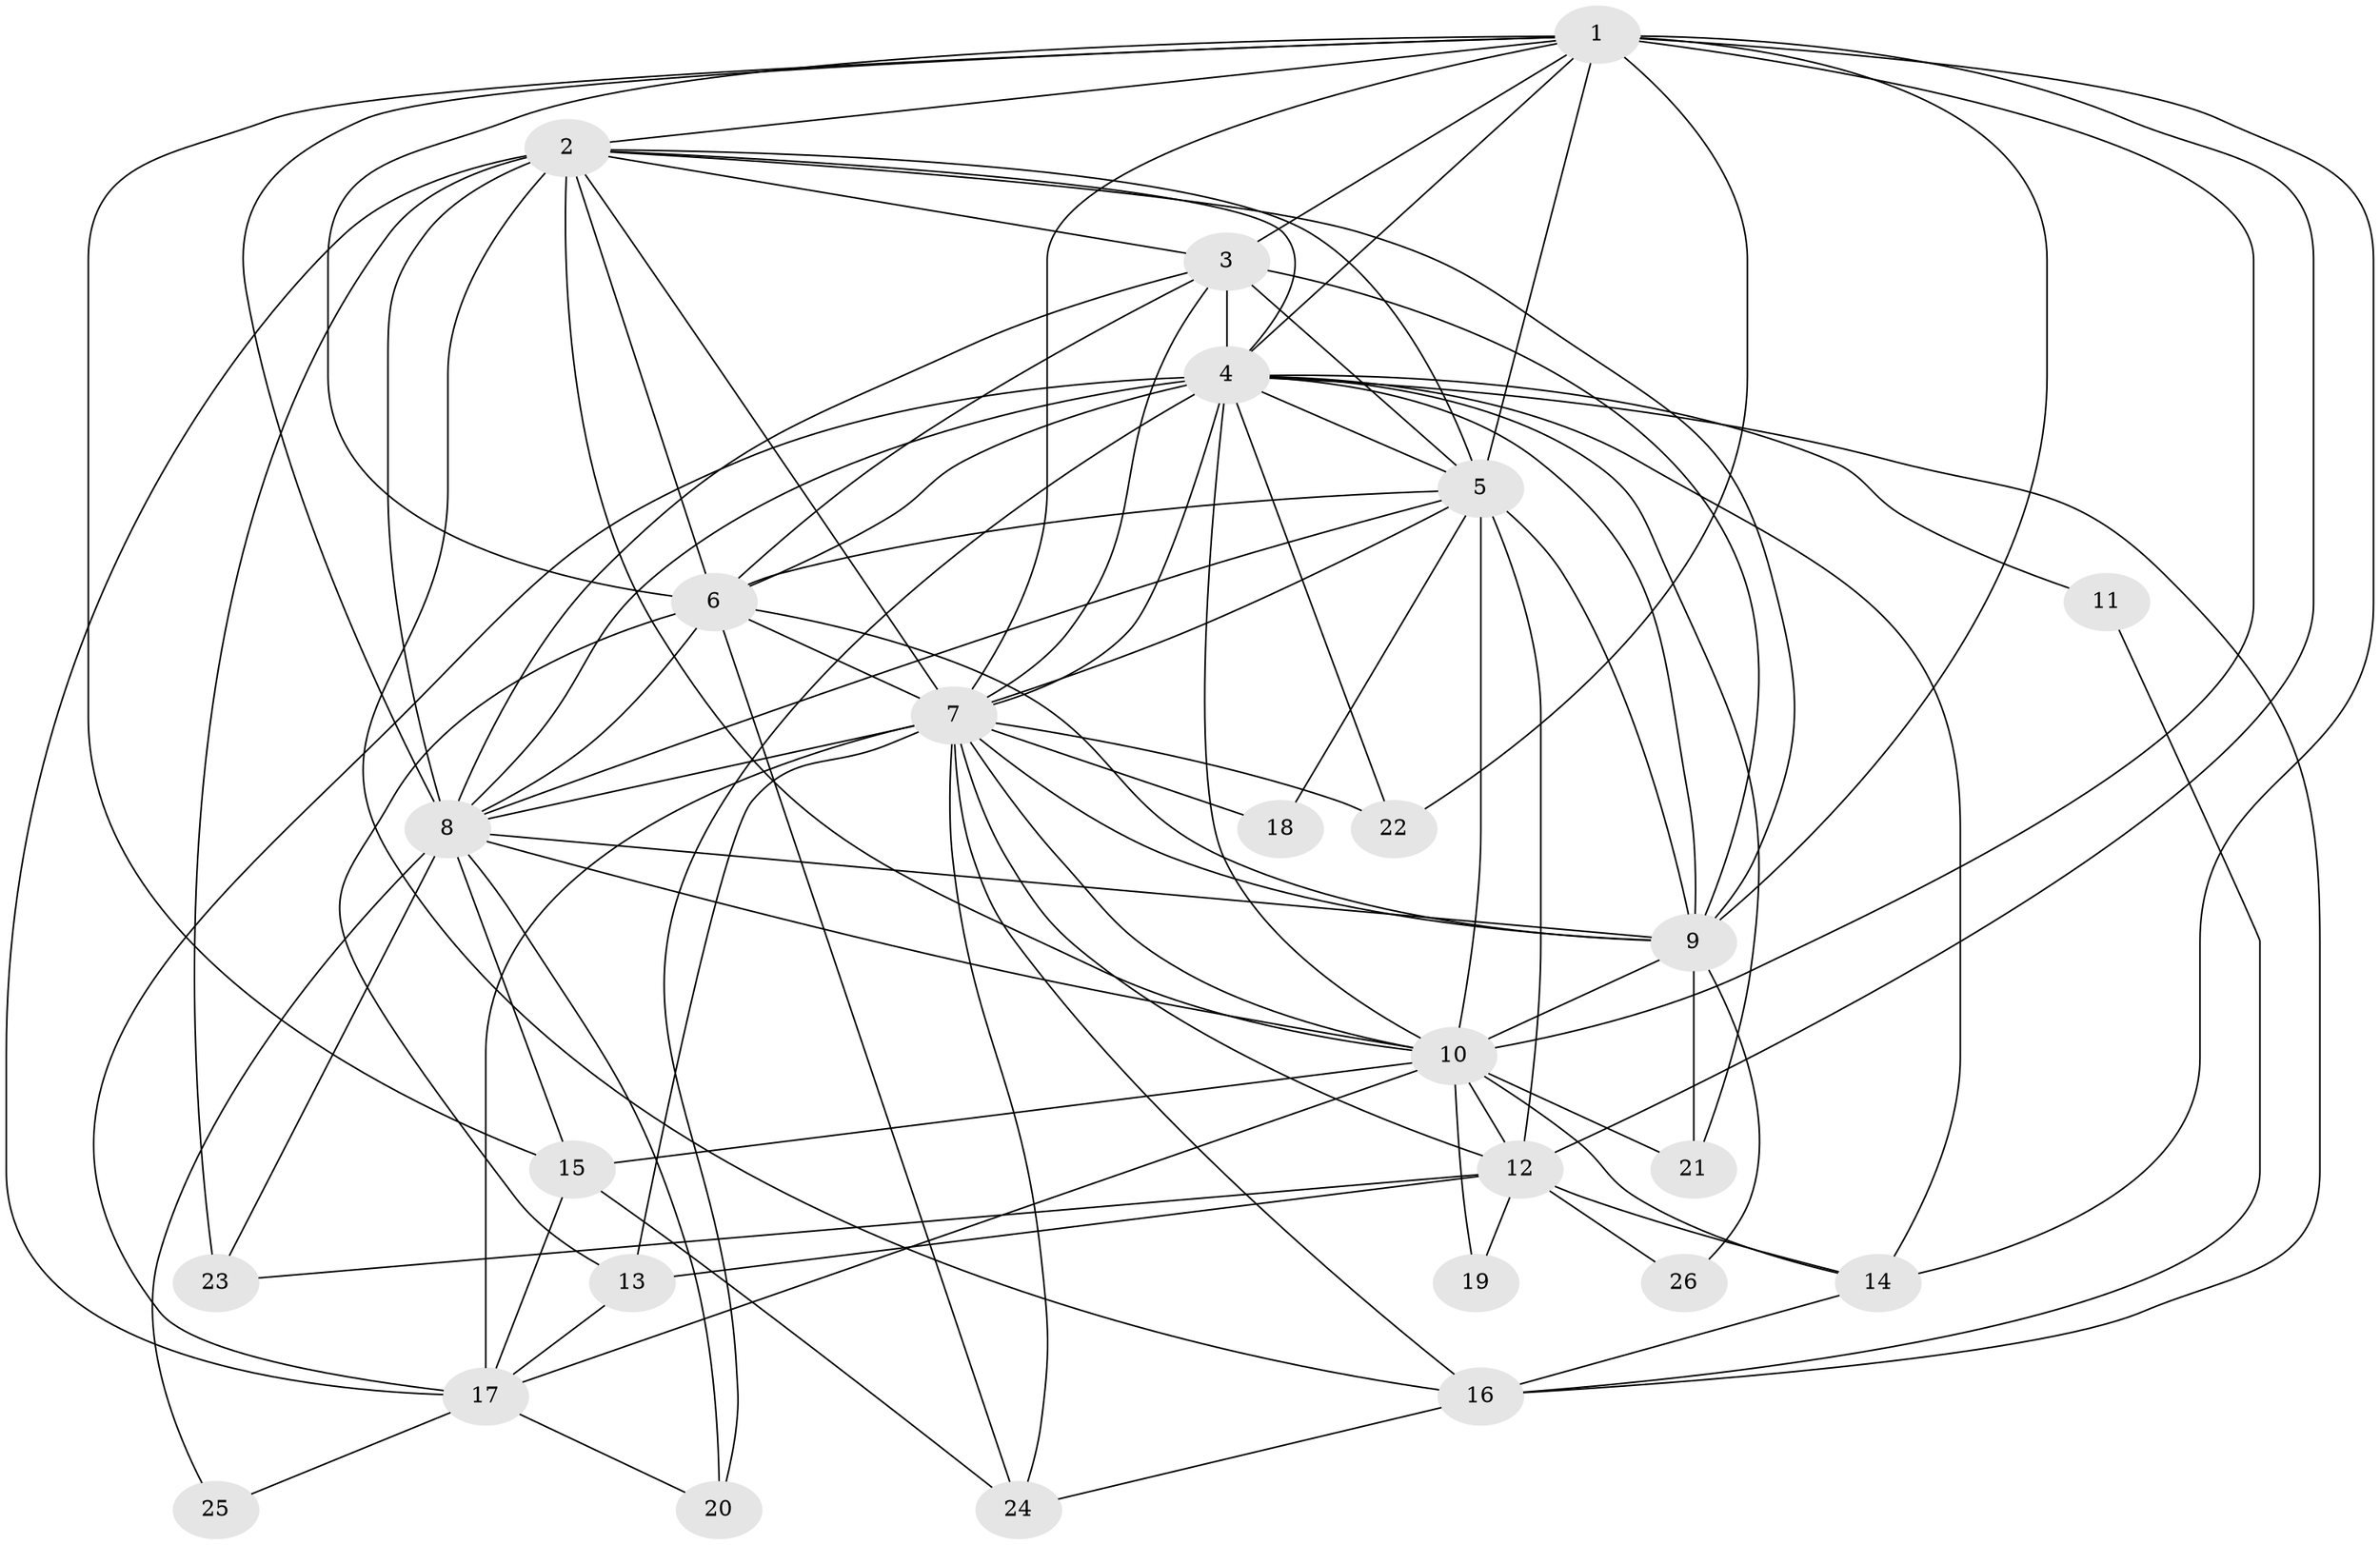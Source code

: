 // original degree distribution, {20: 0.011627906976744186, 19: 0.023255813953488372, 21: 0.011627906976744186, 16: 0.011627906976744186, 26: 0.011627906976744186, 15: 0.023255813953488372, 33: 0.011627906976744186, 17: 0.011627906976744186, 2: 0.5930232558139535, 4: 0.05813953488372093, 3: 0.1744186046511628, 6: 0.011627906976744186, 5: 0.046511627906976744}
// Generated by graph-tools (version 1.1) at 2025/49/03/04/25 22:49:35]
// undirected, 26 vertices, 93 edges
graph export_dot {
  node [color=gray90,style=filled];
  1;
  2;
  3;
  4;
  5;
  6;
  7;
  8;
  9;
  10;
  11;
  12;
  13;
  14;
  15;
  16;
  17;
  18;
  19;
  20;
  21;
  22;
  23;
  24;
  25;
  26;
  1 -- 2 [weight=1.0];
  1 -- 3 [weight=1.0];
  1 -- 4 [weight=2.0];
  1 -- 5 [weight=3.0];
  1 -- 6 [weight=1.0];
  1 -- 7 [weight=1.0];
  1 -- 8 [weight=1.0];
  1 -- 9 [weight=2.0];
  1 -- 10 [weight=2.0];
  1 -- 12 [weight=1.0];
  1 -- 14 [weight=1.0];
  1 -- 15 [weight=3.0];
  1 -- 22 [weight=1.0];
  2 -- 3 [weight=1.0];
  2 -- 4 [weight=2.0];
  2 -- 5 [weight=2.0];
  2 -- 6 [weight=1.0];
  2 -- 7 [weight=1.0];
  2 -- 8 [weight=1.0];
  2 -- 9 [weight=2.0];
  2 -- 10 [weight=3.0];
  2 -- 16 [weight=1.0];
  2 -- 17 [weight=1.0];
  2 -- 23 [weight=3.0];
  3 -- 4 [weight=10.0];
  3 -- 5 [weight=3.0];
  3 -- 6 [weight=1.0];
  3 -- 7 [weight=2.0];
  3 -- 8 [weight=2.0];
  3 -- 9 [weight=1.0];
  4 -- 5 [weight=2.0];
  4 -- 6 [weight=1.0];
  4 -- 7 [weight=3.0];
  4 -- 8 [weight=2.0];
  4 -- 9 [weight=2.0];
  4 -- 10 [weight=2.0];
  4 -- 11 [weight=1.0];
  4 -- 14 [weight=2.0];
  4 -- 16 [weight=1.0];
  4 -- 17 [weight=3.0];
  4 -- 20 [weight=1.0];
  4 -- 21 [weight=1.0];
  4 -- 22 [weight=2.0];
  5 -- 6 [weight=2.0];
  5 -- 7 [weight=2.0];
  5 -- 8 [weight=2.0];
  5 -- 9 [weight=2.0];
  5 -- 10 [weight=14.0];
  5 -- 12 [weight=6.0];
  5 -- 18 [weight=2.0];
  6 -- 7 [weight=2.0];
  6 -- 8 [weight=1.0];
  6 -- 9 [weight=1.0];
  6 -- 13 [weight=2.0];
  6 -- 24 [weight=3.0];
  7 -- 8 [weight=2.0];
  7 -- 9 [weight=1.0];
  7 -- 10 [weight=1.0];
  7 -- 12 [weight=2.0];
  7 -- 13 [weight=1.0];
  7 -- 16 [weight=1.0];
  7 -- 17 [weight=9.0];
  7 -- 18 [weight=1.0];
  7 -- 22 [weight=1.0];
  7 -- 24 [weight=1.0];
  8 -- 9 [weight=1.0];
  8 -- 10 [weight=1.0];
  8 -- 15 [weight=1.0];
  8 -- 20 [weight=1.0];
  8 -- 23 [weight=1.0];
  8 -- 25 [weight=1.0];
  9 -- 10 [weight=1.0];
  9 -- 21 [weight=1.0];
  9 -- 26 [weight=1.0];
  10 -- 12 [weight=3.0];
  10 -- 14 [weight=1.0];
  10 -- 15 [weight=2.0];
  10 -- 17 [weight=2.0];
  10 -- 19 [weight=1.0];
  10 -- 21 [weight=2.0];
  11 -- 16 [weight=1.0];
  12 -- 13 [weight=1.0];
  12 -- 14 [weight=1.0];
  12 -- 19 [weight=1.0];
  12 -- 23 [weight=2.0];
  12 -- 26 [weight=1.0];
  13 -- 17 [weight=1.0];
  14 -- 16 [weight=1.0];
  15 -- 17 [weight=1.0];
  15 -- 24 [weight=1.0];
  16 -- 24 [weight=1.0];
  17 -- 20 [weight=1.0];
  17 -- 25 [weight=1.0];
}
